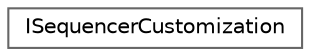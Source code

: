 digraph "Graphical Class Hierarchy"
{
 // INTERACTIVE_SVG=YES
 // LATEX_PDF_SIZE
  bgcolor="transparent";
  edge [fontname=Helvetica,fontsize=10,labelfontname=Helvetica,labelfontsize=10];
  node [fontname=Helvetica,fontsize=10,shape=box,height=0.2,width=0.4];
  rankdir="LR";
  Node0 [id="Node000000",label="ISequencerCustomization",height=0.2,width=0.4,color="grey40", fillcolor="white", style="filled",URL="$d5/d38/classISequencerCustomization.html",tooltip="Class that can figure out what customizations to apply to a given sequence."];
}

